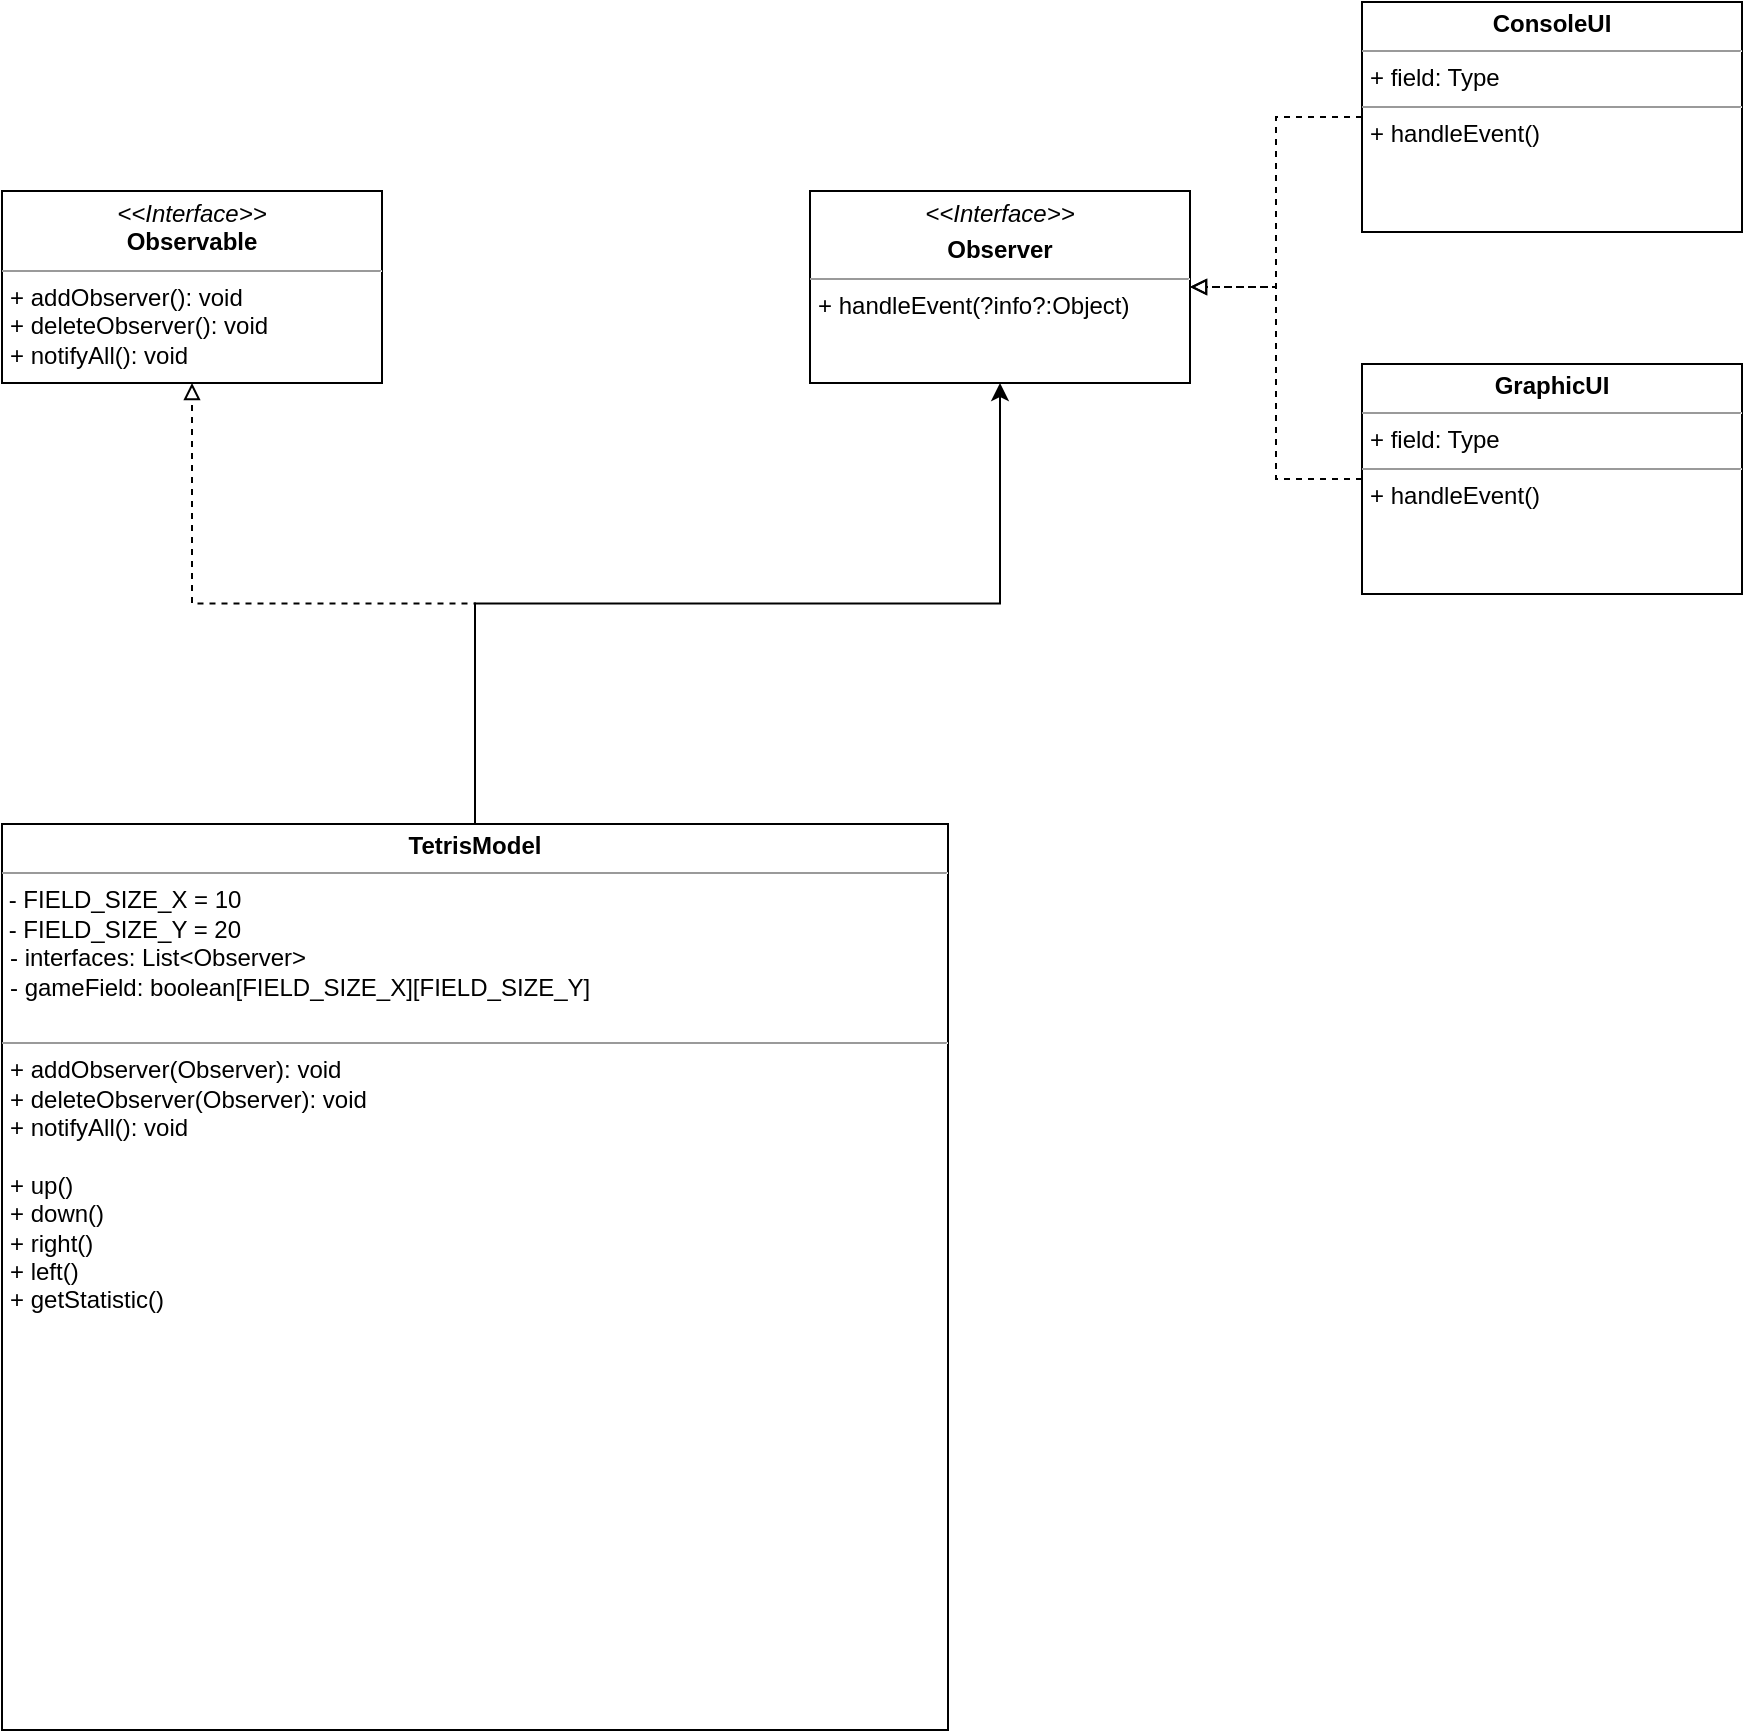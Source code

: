 <mxfile version="21.0.6" type="github">
  <diagram name="Page-1" id="e7e014a7-5840-1c2e-5031-d8a46d1fe8dd">
    <mxGraphModel dx="1262" dy="481" grid="0" gridSize="9" guides="1" tooltips="1" connect="1" arrows="1" fold="1" page="1" pageScale="1" pageWidth="2336" pageHeight="1654" background="none" math="0" shadow="0">
      <root>
        <mxCell id="0" />
        <mxCell id="1" parent="0" />
        <mxCell id="R4FuggiyyxgRlb8YvIJ8-42" value="&lt;p style=&quot;margin:0px;margin-top:4px;text-align:center;&quot;&gt;&lt;i&gt;&amp;lt;&amp;lt;Interface&amp;gt;&amp;gt;&lt;/i&gt;&lt;br&gt;&lt;b&gt;Observable&lt;/b&gt;&lt;/p&gt;&lt;hr size=&quot;1&quot;&gt;&lt;p style=&quot;margin:0px;margin-left:4px;&quot;&gt;+ addObserver(): void&lt;br&gt;+ deleteObserver(): void&lt;/p&gt;&lt;p style=&quot;margin:0px;margin-left:4px;&quot;&gt;+ notifyAll(): void&lt;/p&gt;" style="verticalAlign=top;align=left;overflow=fill;fontSize=12;fontFamily=Helvetica;html=1;whiteSpace=wrap;" vertex="1" parent="1">
          <mxGeometry x="886" y="333.5" width="190" height="96" as="geometry" />
        </mxCell>
        <mxCell id="R4FuggiyyxgRlb8YvIJ8-44" style="edgeStyle=orthogonalEdgeStyle;rounded=0;orthogonalLoop=1;jettySize=auto;html=1;exitX=0.5;exitY=1;exitDx=0;exitDy=0;" edge="1" parent="1" source="R4FuggiyyxgRlb8YvIJ8-42" target="R4FuggiyyxgRlb8YvIJ8-42">
          <mxGeometry relative="1" as="geometry" />
        </mxCell>
        <mxCell id="R4FuggiyyxgRlb8YvIJ8-52" style="edgeStyle=orthogonalEdgeStyle;rounded=0;orthogonalLoop=1;jettySize=auto;html=1;endArrow=block;endFill=0;dashed=1;" edge="1" parent="1" source="R4FuggiyyxgRlb8YvIJ8-46" target="R4FuggiyyxgRlb8YvIJ8-48">
          <mxGeometry relative="1" as="geometry" />
        </mxCell>
        <mxCell id="R4FuggiyyxgRlb8YvIJ8-46" value="&lt;p style=&quot;margin:0px;margin-top:4px;text-align:center;&quot;&gt;&lt;b&gt;GraphicUI&lt;/b&gt;&lt;/p&gt;&lt;hr size=&quot;1&quot;&gt;&lt;p style=&quot;margin:0px;margin-left:4px;&quot;&gt;+ field: Type&lt;/p&gt;&lt;hr size=&quot;1&quot;&gt;&lt;p style=&quot;margin:0px;margin-left:4px;&quot;&gt;+ handleEvent()&lt;br&gt;&lt;/p&gt;" style="verticalAlign=top;align=left;overflow=fill;fontSize=12;fontFamily=Helvetica;html=1;whiteSpace=wrap;" vertex="1" parent="1">
          <mxGeometry x="1566" y="420" width="190" height="115" as="geometry" />
        </mxCell>
        <mxCell id="R4FuggiyyxgRlb8YvIJ8-49" style="edgeStyle=orthogonalEdgeStyle;rounded=0;orthogonalLoop=1;jettySize=auto;html=1;dashed=1;endArrow=block;endFill=0;" edge="1" parent="1" source="R4FuggiyyxgRlb8YvIJ8-47" target="R4FuggiyyxgRlb8YvIJ8-42">
          <mxGeometry relative="1" as="geometry" />
        </mxCell>
        <mxCell id="R4FuggiyyxgRlb8YvIJ8-54" style="edgeStyle=orthogonalEdgeStyle;rounded=0;orthogonalLoop=1;jettySize=auto;html=1;" edge="1" parent="1" source="R4FuggiyyxgRlb8YvIJ8-47" target="R4FuggiyyxgRlb8YvIJ8-48">
          <mxGeometry relative="1" as="geometry" />
        </mxCell>
        <mxCell id="R4FuggiyyxgRlb8YvIJ8-47" value="&lt;p style=&quot;margin:0px;margin-top:4px;text-align:center;&quot;&gt;&lt;b&gt;TetrisModel&lt;/b&gt;&lt;/p&gt;&lt;hr size=&quot;1&quot;&gt;&amp;nbsp;- FIELD_SIZE_X = 10&lt;br&gt;&amp;nbsp;- FIELD_SIZE_Y = 20&lt;br&gt;&lt;p style=&quot;margin:0px;margin-left:4px;&quot;&gt;- interfaces: List&amp;lt;Observer&amp;gt;&lt;/p&gt;&lt;p style=&quot;margin:0px;margin-left:4px;&quot;&gt;- gameField: boolean[FIELD_SIZE_X][FIELD_SIZE_Y]&lt;/p&gt;&lt;p style=&quot;margin:0px;margin-left:4px;&quot;&gt;&lt;br&gt;&lt;/p&gt;&lt;hr size=&quot;1&quot;&gt;&lt;p style=&quot;border-color: var(--border-color); margin: 0px 0px 0px 4px;&quot;&gt;+ addObserver(Observer): void&lt;br style=&quot;border-color: var(--border-color);&quot;&gt;+ deleteObserver(Observer): void&lt;/p&gt;&lt;p style=&quot;border-color: var(--border-color); margin: 0px 0px 0px 4px;&quot;&gt;+ notifyAll(): void&lt;/p&gt;&lt;p style=&quot;border-color: var(--border-color); margin: 0px 0px 0px 4px;&quot;&gt;&lt;br&gt;&lt;/p&gt;&lt;p style=&quot;border-color: var(--border-color); margin: 0px 0px 0px 4px;&quot;&gt;+ up()&lt;/p&gt;&lt;p style=&quot;border-color: var(--border-color); margin: 0px 0px 0px 4px;&quot;&gt;+ down()&lt;/p&gt;&lt;p style=&quot;border-color: var(--border-color); margin: 0px 0px 0px 4px;&quot;&gt;+ right()&lt;/p&gt;&lt;p style=&quot;border-color: var(--border-color); margin: 0px 0px 0px 4px;&quot;&gt;+ left()&lt;/p&gt;&lt;p style=&quot;border-color: var(--border-color); margin: 0px 0px 0px 4px;&quot;&gt;+ getStatistic()&lt;/p&gt;&lt;p style=&quot;border-color: var(--border-color); margin: 0px 0px 0px 4px;&quot;&gt;&lt;br&gt;&lt;/p&gt;" style="verticalAlign=top;align=left;overflow=fill;fontSize=12;fontFamily=Helvetica;html=1;whiteSpace=wrap;" vertex="1" parent="1">
          <mxGeometry x="886" y="650" width="473" height="453" as="geometry" />
        </mxCell>
        <mxCell id="R4FuggiyyxgRlb8YvIJ8-48" value="&lt;p style=&quot;margin:0px;margin-top:4px;text-align:center;&quot;&gt;&lt;i&gt;&amp;lt;&amp;lt;Interface&amp;gt;&amp;gt;&lt;/i&gt;&lt;br&gt;&lt;/p&gt;&lt;p style=&quot;margin:0px;margin-top:4px;text-align:center;&quot;&gt;&lt;b style=&quot;border-color: var(--border-color);&quot;&gt;Observer&lt;/b&gt;&lt;br&gt;&lt;/p&gt;&lt;hr size=&quot;1&quot;&gt;&lt;p style=&quot;margin:0px;margin-left:4px;&quot;&gt;+ handleEvent(?info?:Object)&lt;/p&gt;" style="verticalAlign=top;align=left;overflow=fill;fontSize=12;fontFamily=Helvetica;html=1;whiteSpace=wrap;" vertex="1" parent="1">
          <mxGeometry x="1290" y="333.5" width="190" height="96" as="geometry" />
        </mxCell>
        <mxCell id="R4FuggiyyxgRlb8YvIJ8-53" style="edgeStyle=orthogonalEdgeStyle;rounded=0;orthogonalLoop=1;jettySize=auto;html=1;endArrow=block;endFill=0;dashed=1;" edge="1" parent="1" source="R4FuggiyyxgRlb8YvIJ8-51" target="R4FuggiyyxgRlb8YvIJ8-48">
          <mxGeometry relative="1" as="geometry" />
        </mxCell>
        <mxCell id="R4FuggiyyxgRlb8YvIJ8-51" value="&lt;p style=&quot;margin:0px;margin-top:4px;text-align:center;&quot;&gt;&lt;b&gt;ConsoleUI&lt;/b&gt;&lt;/p&gt;&lt;hr size=&quot;1&quot;&gt;&lt;p style=&quot;margin:0px;margin-left:4px;&quot;&gt;+ field: Type&lt;/p&gt;&lt;hr size=&quot;1&quot;&gt;&lt;p style=&quot;margin:0px;margin-left:4px;&quot;&gt;+ handleEvent()&lt;br&gt;&lt;/p&gt;" style="verticalAlign=top;align=left;overflow=fill;fontSize=12;fontFamily=Helvetica;html=1;whiteSpace=wrap;" vertex="1" parent="1">
          <mxGeometry x="1566" y="239" width="190" height="115" as="geometry" />
        </mxCell>
      </root>
    </mxGraphModel>
  </diagram>
</mxfile>
